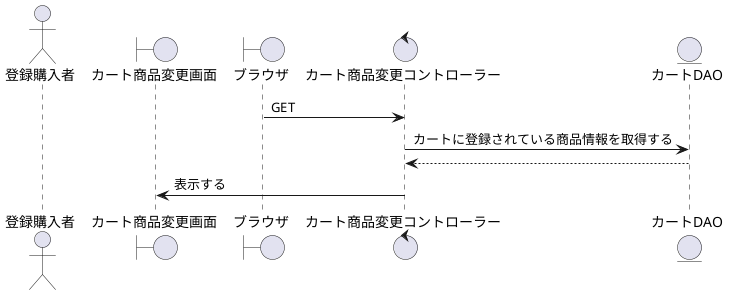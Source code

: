 @startuml カート商品変更画面表示

actor    "登録購入者" as act
boundary "カート商品変更画面" as Change_Cart
boundary "ブラウザ" as brz
control  "カート商品変更コントローラー" as Approval_c
entity   "カートDAO" as cart_dao

'-------------------------------------------------------------------------------------------

brz ->  Approval_c : GET
Approval_c -> cart_dao : カートに登録されている商品情報を取得する
cart_dao --> Approval_c
Change_Cart <-  Approval_c : 表示する

@enduml
